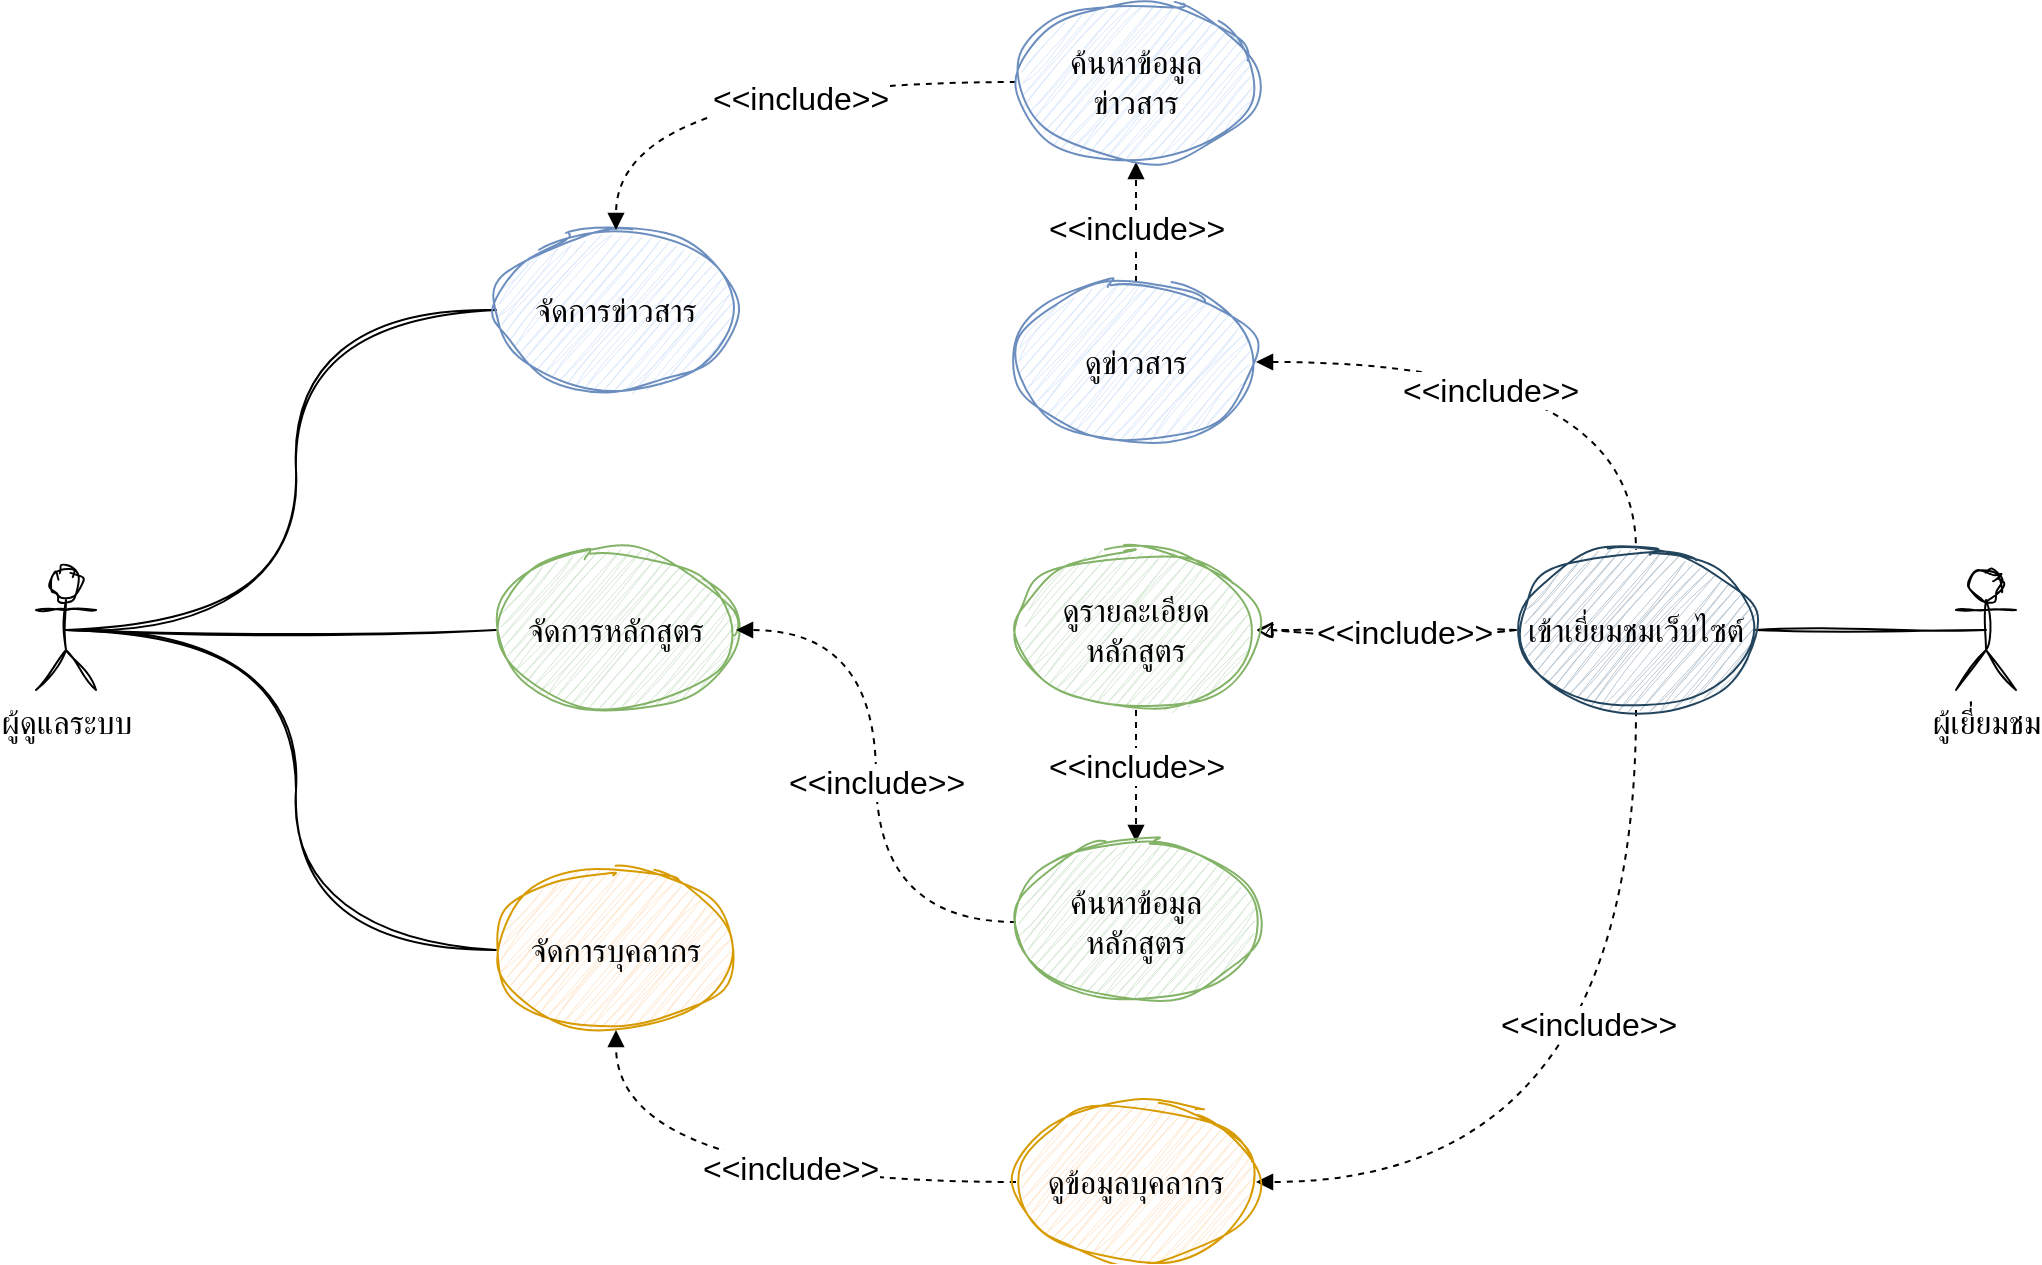 <mxfile version="28.0.4">
  <diagram name="หน้า-1" id="Wan05y7TfFMZVF4Su_-q">
    <mxGraphModel dx="1240" dy="731" grid="1" gridSize="10" guides="1" tooltips="1" connect="1" arrows="1" fold="1" page="1" pageScale="1" pageWidth="1169" pageHeight="827" math="0" shadow="0">
      <root>
        <mxCell id="0" />
        <mxCell id="1" parent="0" />
        <mxCell id="sMu1ItdocDUXi0QA_Wb6-7" style="edgeStyle=orthogonalEdgeStyle;rounded=0;orthogonalLoop=1;jettySize=auto;html=1;exitX=0.5;exitY=0.5;exitDx=0;exitDy=0;exitPerimeter=0;entryX=0;entryY=0.5;entryDx=0;entryDy=0;curved=1;sketch=1;curveFitting=1;jiggle=2;endArrow=none;endFill=0;" edge="1" parent="1" source="sMu1ItdocDUXi0QA_Wb6-1" target="sMu1ItdocDUXi0QA_Wb6-3">
          <mxGeometry relative="1" as="geometry" />
        </mxCell>
        <mxCell id="sMu1ItdocDUXi0QA_Wb6-8" style="edgeStyle=orthogonalEdgeStyle;rounded=0;orthogonalLoop=1;jettySize=auto;html=1;exitX=0.5;exitY=0.5;exitDx=0;exitDy=0;exitPerimeter=0;entryX=0;entryY=0.5;entryDx=0;entryDy=0;sketch=1;curveFitting=1;jiggle=2;flowAnimation=0;endArrow=none;endFill=0;" edge="1" parent="1" source="sMu1ItdocDUXi0QA_Wb6-1" target="sMu1ItdocDUXi0QA_Wb6-4">
          <mxGeometry relative="1" as="geometry" />
        </mxCell>
        <mxCell id="sMu1ItdocDUXi0QA_Wb6-9" style="edgeStyle=orthogonalEdgeStyle;rounded=0;orthogonalLoop=1;jettySize=auto;html=1;exitX=0.5;exitY=0.5;exitDx=0;exitDy=0;exitPerimeter=0;entryX=0;entryY=0.5;entryDx=0;entryDy=0;curved=1;sketch=1;curveFitting=1;jiggle=2;endArrow=none;endFill=0;" edge="1" parent="1" source="sMu1ItdocDUXi0QA_Wb6-1" target="sMu1ItdocDUXi0QA_Wb6-5">
          <mxGeometry relative="1" as="geometry" />
        </mxCell>
        <mxCell id="sMu1ItdocDUXi0QA_Wb6-1" value="ผู้ดูแลระบบ" style="shape=umlActor;verticalLabelPosition=bottom;verticalAlign=top;html=1;outlineConnect=0;sketch=1;curveFitting=1;jiggle=2;fontSize=16;" vertex="1" parent="1">
          <mxGeometry x="90" y="384" width="30" height="60" as="geometry" />
        </mxCell>
        <mxCell id="sMu1ItdocDUXi0QA_Wb6-10" style="edgeStyle=orthogonalEdgeStyle;rounded=0;orthogonalLoop=1;jettySize=auto;html=1;exitX=0.5;exitY=0.5;exitDx=0;exitDy=0;exitPerimeter=0;entryX=1;entryY=0.5;entryDx=0;entryDy=0;endArrow=none;endFill=0;sketch=1;curveFitting=1;jiggle=2;" edge="1" parent="1" source="sMu1ItdocDUXi0QA_Wb6-2" target="sMu1ItdocDUXi0QA_Wb6-6">
          <mxGeometry relative="1" as="geometry" />
        </mxCell>
        <mxCell id="sMu1ItdocDUXi0QA_Wb6-2" value="ผู้เยี่ยมชม" style="shape=umlActor;verticalLabelPosition=bottom;verticalAlign=top;html=1;outlineConnect=0;sketch=1;curveFitting=1;jiggle=2;fontSize=16;" vertex="1" parent="1">
          <mxGeometry x="1050" y="384" width="30" height="60" as="geometry" />
        </mxCell>
        <mxCell id="sMu1ItdocDUXi0QA_Wb6-3" value="จัดการข่าวสาร" style="ellipse;whiteSpace=wrap;html=1;sketch=1;curveFitting=1;jiggle=2;fontSize=16;fillColor=#dae8fc;strokeColor=#6c8ebf;" vertex="1" parent="1">
          <mxGeometry x="320" y="214" width="120" height="80" as="geometry" />
        </mxCell>
        <mxCell id="sMu1ItdocDUXi0QA_Wb6-4" value="จัดการหลักสูตร" style="ellipse;whiteSpace=wrap;html=1;sketch=1;curveFitting=1;jiggle=2;fontSize=16;fillColor=#d5e8d4;strokeColor=#82b366;" vertex="1" parent="1">
          <mxGeometry x="320" y="374" width="120" height="80" as="geometry" />
        </mxCell>
        <mxCell id="sMu1ItdocDUXi0QA_Wb6-5" value="จัดการบุคลากร" style="ellipse;whiteSpace=wrap;html=1;sketch=1;curveFitting=1;jiggle=2;fontSize=16;fillColor=#ffe6cc;strokeColor=#d79b00;" vertex="1" parent="1">
          <mxGeometry x="320" y="534" width="120" height="80" as="geometry" />
        </mxCell>
        <mxCell id="sMu1ItdocDUXi0QA_Wb6-20" style="edgeStyle=orthogonalEdgeStyle;rounded=0;orthogonalLoop=1;jettySize=auto;html=1;exitX=0;exitY=0.5;exitDx=0;exitDy=0;entryX=1;entryY=0.5;entryDx=0;entryDy=0;endArrow=block;endFill=1;sketch=1;curveFitting=1;jiggle=2;dashed=1;" edge="1" parent="1" source="sMu1ItdocDUXi0QA_Wb6-6" target="sMu1ItdocDUXi0QA_Wb6-12">
          <mxGeometry relative="1" as="geometry" />
        </mxCell>
        <mxCell id="sMu1ItdocDUXi0QA_Wb6-27" value="&amp;lt;&amp;lt;include&amp;gt;&amp;gt;" style="edgeLabel;html=1;align=center;verticalAlign=middle;resizable=0;points=[];fontSize=16;" vertex="1" connectable="0" parent="sMu1ItdocDUXi0QA_Wb6-20">
          <mxGeometry x="-0.137" y="1" relative="1" as="geometry">
            <mxPoint as="offset" />
          </mxGeometry>
        </mxCell>
        <mxCell id="sMu1ItdocDUXi0QA_Wb6-22" style="edgeStyle=orthogonalEdgeStyle;rounded=0;orthogonalLoop=1;jettySize=auto;html=1;exitX=0.5;exitY=1;exitDx=0;exitDy=0;entryX=1;entryY=0.5;entryDx=0;entryDy=0;curved=1;endArrow=block;endFill=1;dashed=1;" edge="1" parent="1" source="sMu1ItdocDUXi0QA_Wb6-6" target="sMu1ItdocDUXi0QA_Wb6-15">
          <mxGeometry relative="1" as="geometry" />
        </mxCell>
        <mxCell id="sMu1ItdocDUXi0QA_Wb6-26" value="&amp;lt;&amp;lt;include&amp;gt;&amp;gt;" style="edgeLabel;html=1;align=center;verticalAlign=middle;resizable=0;points=[];fontSize=16;" vertex="1" connectable="0" parent="sMu1ItdocDUXi0QA_Wb6-22">
          <mxGeometry x="-0.263" y="-24" relative="1" as="geometry">
            <mxPoint as="offset" />
          </mxGeometry>
        </mxCell>
        <mxCell id="sMu1ItdocDUXi0QA_Wb6-6" value="เข้าเยี่ยมชมเว็บไซต์" style="ellipse;whiteSpace=wrap;html=1;fontSize=16;fillColor=#bac8d3;strokeColor=#23445d;sketch=1;curveFitting=1;jiggle=2;" vertex="1" parent="1">
          <mxGeometry x="830" y="374" width="120" height="80" as="geometry" />
        </mxCell>
        <mxCell id="sMu1ItdocDUXi0QA_Wb6-19" style="edgeStyle=orthogonalEdgeStyle;rounded=0;orthogonalLoop=1;jettySize=auto;html=1;exitX=1;exitY=0.5;exitDx=0;exitDy=0;entryX=0.5;entryY=0;entryDx=0;entryDy=0;curved=1;endArrow=none;endFill=0;startArrow=block;startFill=1;dashed=1;" edge="1" parent="1" source="sMu1ItdocDUXi0QA_Wb6-11" target="sMu1ItdocDUXi0QA_Wb6-6">
          <mxGeometry relative="1" as="geometry" />
        </mxCell>
        <mxCell id="sMu1ItdocDUXi0QA_Wb6-25" value="&amp;lt;&amp;lt;include&amp;gt;&amp;gt;" style="edgeLabel;html=1;align=center;verticalAlign=middle;resizable=0;points=[];fontSize=16;" vertex="1" connectable="0" parent="sMu1ItdocDUXi0QA_Wb6-19">
          <mxGeometry x="-0.178" y="-14" relative="1" as="geometry">
            <mxPoint as="offset" />
          </mxGeometry>
        </mxCell>
        <mxCell id="sMu1ItdocDUXi0QA_Wb6-23" style="edgeStyle=orthogonalEdgeStyle;rounded=0;orthogonalLoop=1;jettySize=auto;html=1;exitX=0.5;exitY=0;exitDx=0;exitDy=0;entryX=0.5;entryY=1;entryDx=0;entryDy=0;endArrow=block;endFill=1;dashed=1;" edge="1" parent="1" source="sMu1ItdocDUXi0QA_Wb6-11" target="sMu1ItdocDUXi0QA_Wb6-14">
          <mxGeometry relative="1" as="geometry" />
        </mxCell>
        <mxCell id="sMu1ItdocDUXi0QA_Wb6-29" value="&amp;lt;&amp;lt;include&amp;gt;&amp;gt;" style="edgeLabel;html=1;align=center;verticalAlign=middle;resizable=0;points=[];fontSize=16;" vertex="1" connectable="0" parent="sMu1ItdocDUXi0QA_Wb6-23">
          <mxGeometry x="-0.101" relative="1" as="geometry">
            <mxPoint as="offset" />
          </mxGeometry>
        </mxCell>
        <mxCell id="sMu1ItdocDUXi0QA_Wb6-11" value="ดูข่าวสาร" style="ellipse;whiteSpace=wrap;html=1;fillColor=#dae8fc;strokeColor=#6c8ebf;sketch=1;curveFitting=1;jiggle=2;fontSize=16;" vertex="1" parent="1">
          <mxGeometry x="580" y="240" width="120" height="80" as="geometry" />
        </mxCell>
        <mxCell id="sMu1ItdocDUXi0QA_Wb6-24" style="edgeStyle=orthogonalEdgeStyle;rounded=0;orthogonalLoop=1;jettySize=auto;html=1;exitX=0.5;exitY=1;exitDx=0;exitDy=0;entryX=0.5;entryY=0;entryDx=0;entryDy=0;endArrow=block;endFill=1;dashed=1;" edge="1" parent="1" source="sMu1ItdocDUXi0QA_Wb6-12" target="sMu1ItdocDUXi0QA_Wb6-13">
          <mxGeometry relative="1" as="geometry" />
        </mxCell>
        <mxCell id="sMu1ItdocDUXi0QA_Wb6-28" value="&amp;lt;&amp;lt;include&amp;gt;&amp;gt;" style="edgeLabel;html=1;align=center;verticalAlign=middle;resizable=0;points=[];fontSize=16;" vertex="1" connectable="0" parent="sMu1ItdocDUXi0QA_Wb6-24">
          <mxGeometry x="-0.147" relative="1" as="geometry">
            <mxPoint as="offset" />
          </mxGeometry>
        </mxCell>
        <mxCell id="sMu1ItdocDUXi0QA_Wb6-32" style="edgeStyle=orthogonalEdgeStyle;rounded=0;orthogonalLoop=1;jettySize=auto;html=1;exitX=0;exitY=0.5;exitDx=0;exitDy=0;entryX=1;entryY=0.5;entryDx=0;entryDy=0;dashed=1;endArrow=block;endFill=1;curved=1;" edge="1" parent="1" source="sMu1ItdocDUXi0QA_Wb6-13" target="sMu1ItdocDUXi0QA_Wb6-4">
          <mxGeometry relative="1" as="geometry" />
        </mxCell>
        <mxCell id="sMu1ItdocDUXi0QA_Wb6-33" value="&lt;font style=&quot;font-size: 16px;&quot;&gt;&amp;lt;&amp;lt;include&amp;gt;&amp;gt;&lt;/font&gt;" style="edgeLabel;html=1;align=center;verticalAlign=middle;resizable=0;points=[];" vertex="1" connectable="0" parent="sMu1ItdocDUXi0QA_Wb6-32">
          <mxGeometry x="-0.02" relative="1" as="geometry">
            <mxPoint as="offset" />
          </mxGeometry>
        </mxCell>
        <mxCell id="sMu1ItdocDUXi0QA_Wb6-12" value="ดูรายละเอียด&lt;div&gt;หลักสูตร&lt;/div&gt;" style="ellipse;whiteSpace=wrap;html=1;sketch=1;curveFitting=1;jiggle=2;fillColor=#d5e8d4;strokeColor=#82b366;fontSize=16;" vertex="1" parent="1">
          <mxGeometry x="580" y="374" width="120" height="80" as="geometry" />
        </mxCell>
        <mxCell id="sMu1ItdocDUXi0QA_Wb6-13" value="ค้นหาข้อมูล&lt;div&gt;หลักสูตร&lt;/div&gt;" style="ellipse;whiteSpace=wrap;html=1;sketch=1;curveFitting=1;jiggle=2;fillColor=#d5e8d4;strokeColor=#82b366;fontSize=16;" vertex="1" parent="1">
          <mxGeometry x="580" y="520" width="120" height="80" as="geometry" />
        </mxCell>
        <mxCell id="sMu1ItdocDUXi0QA_Wb6-30" style="edgeStyle=orthogonalEdgeStyle;rounded=0;orthogonalLoop=1;jettySize=auto;html=1;exitX=0;exitY=0.5;exitDx=0;exitDy=0;entryX=0.5;entryY=0;entryDx=0;entryDy=0;curved=1;dashed=1;endArrow=block;endFill=1;" edge="1" parent="1" source="sMu1ItdocDUXi0QA_Wb6-14" target="sMu1ItdocDUXi0QA_Wb6-3">
          <mxGeometry relative="1" as="geometry" />
        </mxCell>
        <mxCell id="sMu1ItdocDUXi0QA_Wb6-31" value="&lt;font style=&quot;font-size: 16px;&quot;&gt;&amp;lt;&amp;lt;include&amp;gt;&amp;gt;&lt;/font&gt;" style="edgeLabel;html=1;align=center;verticalAlign=middle;resizable=0;points=[];" vertex="1" connectable="0" parent="sMu1ItdocDUXi0QA_Wb6-30">
          <mxGeometry x="-0.212" y="8" relative="1" as="geometry">
            <mxPoint as="offset" />
          </mxGeometry>
        </mxCell>
        <mxCell id="sMu1ItdocDUXi0QA_Wb6-14" value="ค้นหาข้อมูล&lt;div&gt;ข่าวสาร&lt;/div&gt;" style="ellipse;whiteSpace=wrap;html=1;fillColor=#dae8fc;strokeColor=#6c8ebf;sketch=1;curveFitting=1;jiggle=2;fontSize=16;" vertex="1" parent="1">
          <mxGeometry x="580" y="100" width="120" height="80" as="geometry" />
        </mxCell>
        <mxCell id="sMu1ItdocDUXi0QA_Wb6-34" style="edgeStyle=orthogonalEdgeStyle;rounded=0;orthogonalLoop=1;jettySize=auto;html=1;exitX=0;exitY=0.5;exitDx=0;exitDy=0;entryX=0.5;entryY=1;entryDx=0;entryDy=0;curved=1;dashed=1;endArrow=block;endFill=1;" edge="1" parent="1" source="sMu1ItdocDUXi0QA_Wb6-15" target="sMu1ItdocDUXi0QA_Wb6-5">
          <mxGeometry relative="1" as="geometry" />
        </mxCell>
        <mxCell id="sMu1ItdocDUXi0QA_Wb6-35" value="&lt;font style=&quot;font-size: 16px;&quot;&gt;&amp;lt;&amp;lt;include&amp;gt;&amp;gt;&lt;/font&gt;" style="edgeLabel;html=1;align=center;verticalAlign=middle;resizable=0;points=[];" vertex="1" connectable="0" parent="sMu1ItdocDUXi0QA_Wb6-34">
          <mxGeometry x="-0.177" y="-7" relative="1" as="geometry">
            <mxPoint as="offset" />
          </mxGeometry>
        </mxCell>
        <mxCell id="sMu1ItdocDUXi0QA_Wb6-15" value="ดูข้อมูลบุคลากร" style="ellipse;whiteSpace=wrap;html=1;sketch=1;curveFitting=1;jiggle=2;fillColor=#ffe6cc;strokeColor=#d79b00;fontSize=16;" vertex="1" parent="1">
          <mxGeometry x="580" y="650" width="120" height="80" as="geometry" />
        </mxCell>
      </root>
    </mxGraphModel>
  </diagram>
</mxfile>
